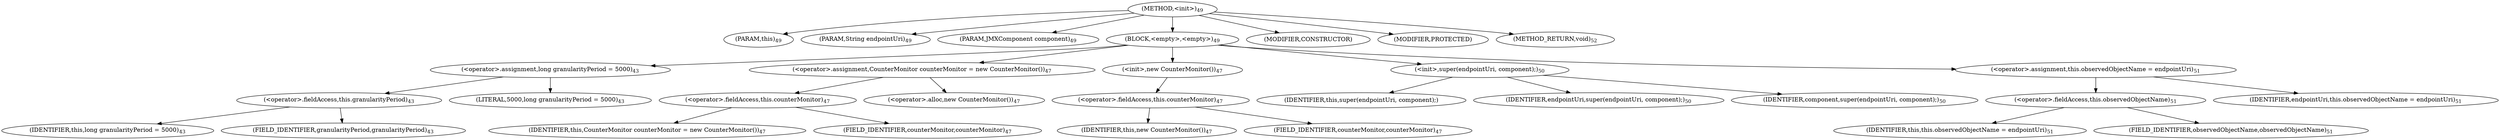 digraph "&lt;init&gt;" {  
"67" [label = <(METHOD,&lt;init&gt;)<SUB>49</SUB>> ]
"4" [label = <(PARAM,this)<SUB>49</SUB>> ]
"68" [label = <(PARAM,String endpointUri)<SUB>49</SUB>> ]
"69" [label = <(PARAM,JMXComponent component)<SUB>49</SUB>> ]
"70" [label = <(BLOCK,&lt;empty&gt;,&lt;empty&gt;)<SUB>49</SUB>> ]
"71" [label = <(&lt;operator&gt;.assignment,long granularityPeriod = 5000)<SUB>43</SUB>> ]
"72" [label = <(&lt;operator&gt;.fieldAccess,this.granularityPeriod)<SUB>43</SUB>> ]
"73" [label = <(IDENTIFIER,this,long granularityPeriod = 5000)<SUB>43</SUB>> ]
"74" [label = <(FIELD_IDENTIFIER,granularityPeriod,granularityPeriod)<SUB>43</SUB>> ]
"75" [label = <(LITERAL,5000,long granularityPeriod = 5000)<SUB>43</SUB>> ]
"76" [label = <(&lt;operator&gt;.assignment,CounterMonitor counterMonitor = new CounterMonitor())<SUB>47</SUB>> ]
"77" [label = <(&lt;operator&gt;.fieldAccess,this.counterMonitor)<SUB>47</SUB>> ]
"78" [label = <(IDENTIFIER,this,CounterMonitor counterMonitor = new CounterMonitor())<SUB>47</SUB>> ]
"79" [label = <(FIELD_IDENTIFIER,counterMonitor,counterMonitor)<SUB>47</SUB>> ]
"80" [label = <(&lt;operator&gt;.alloc,new CounterMonitor())<SUB>47</SUB>> ]
"81" [label = <(&lt;init&gt;,new CounterMonitor())<SUB>47</SUB>> ]
"82" [label = <(&lt;operator&gt;.fieldAccess,this.counterMonitor)<SUB>47</SUB>> ]
"83" [label = <(IDENTIFIER,this,new CounterMonitor())<SUB>47</SUB>> ]
"84" [label = <(FIELD_IDENTIFIER,counterMonitor,counterMonitor)<SUB>47</SUB>> ]
"85" [label = <(&lt;init&gt;,super(endpointUri, component);)<SUB>50</SUB>> ]
"3" [label = <(IDENTIFIER,this,super(endpointUri, component);)> ]
"86" [label = <(IDENTIFIER,endpointUri,super(endpointUri, component);)<SUB>50</SUB>> ]
"87" [label = <(IDENTIFIER,component,super(endpointUri, component);)<SUB>50</SUB>> ]
"88" [label = <(&lt;operator&gt;.assignment,this.observedObjectName = endpointUri)<SUB>51</SUB>> ]
"89" [label = <(&lt;operator&gt;.fieldAccess,this.observedObjectName)<SUB>51</SUB>> ]
"90" [label = <(IDENTIFIER,this,this.observedObjectName = endpointUri)<SUB>51</SUB>> ]
"91" [label = <(FIELD_IDENTIFIER,observedObjectName,observedObjectName)<SUB>51</SUB>> ]
"92" [label = <(IDENTIFIER,endpointUri,this.observedObjectName = endpointUri)<SUB>51</SUB>> ]
"93" [label = <(MODIFIER,CONSTRUCTOR)> ]
"94" [label = <(MODIFIER,PROTECTED)> ]
"95" [label = <(METHOD_RETURN,void)<SUB>52</SUB>> ]
  "67" -> "4" 
  "67" -> "68" 
  "67" -> "69" 
  "67" -> "70" 
  "67" -> "93" 
  "67" -> "94" 
  "67" -> "95" 
  "70" -> "71" 
  "70" -> "76" 
  "70" -> "81" 
  "70" -> "85" 
  "70" -> "88" 
  "71" -> "72" 
  "71" -> "75" 
  "72" -> "73" 
  "72" -> "74" 
  "76" -> "77" 
  "76" -> "80" 
  "77" -> "78" 
  "77" -> "79" 
  "81" -> "82" 
  "82" -> "83" 
  "82" -> "84" 
  "85" -> "3" 
  "85" -> "86" 
  "85" -> "87" 
  "88" -> "89" 
  "88" -> "92" 
  "89" -> "90" 
  "89" -> "91" 
}
